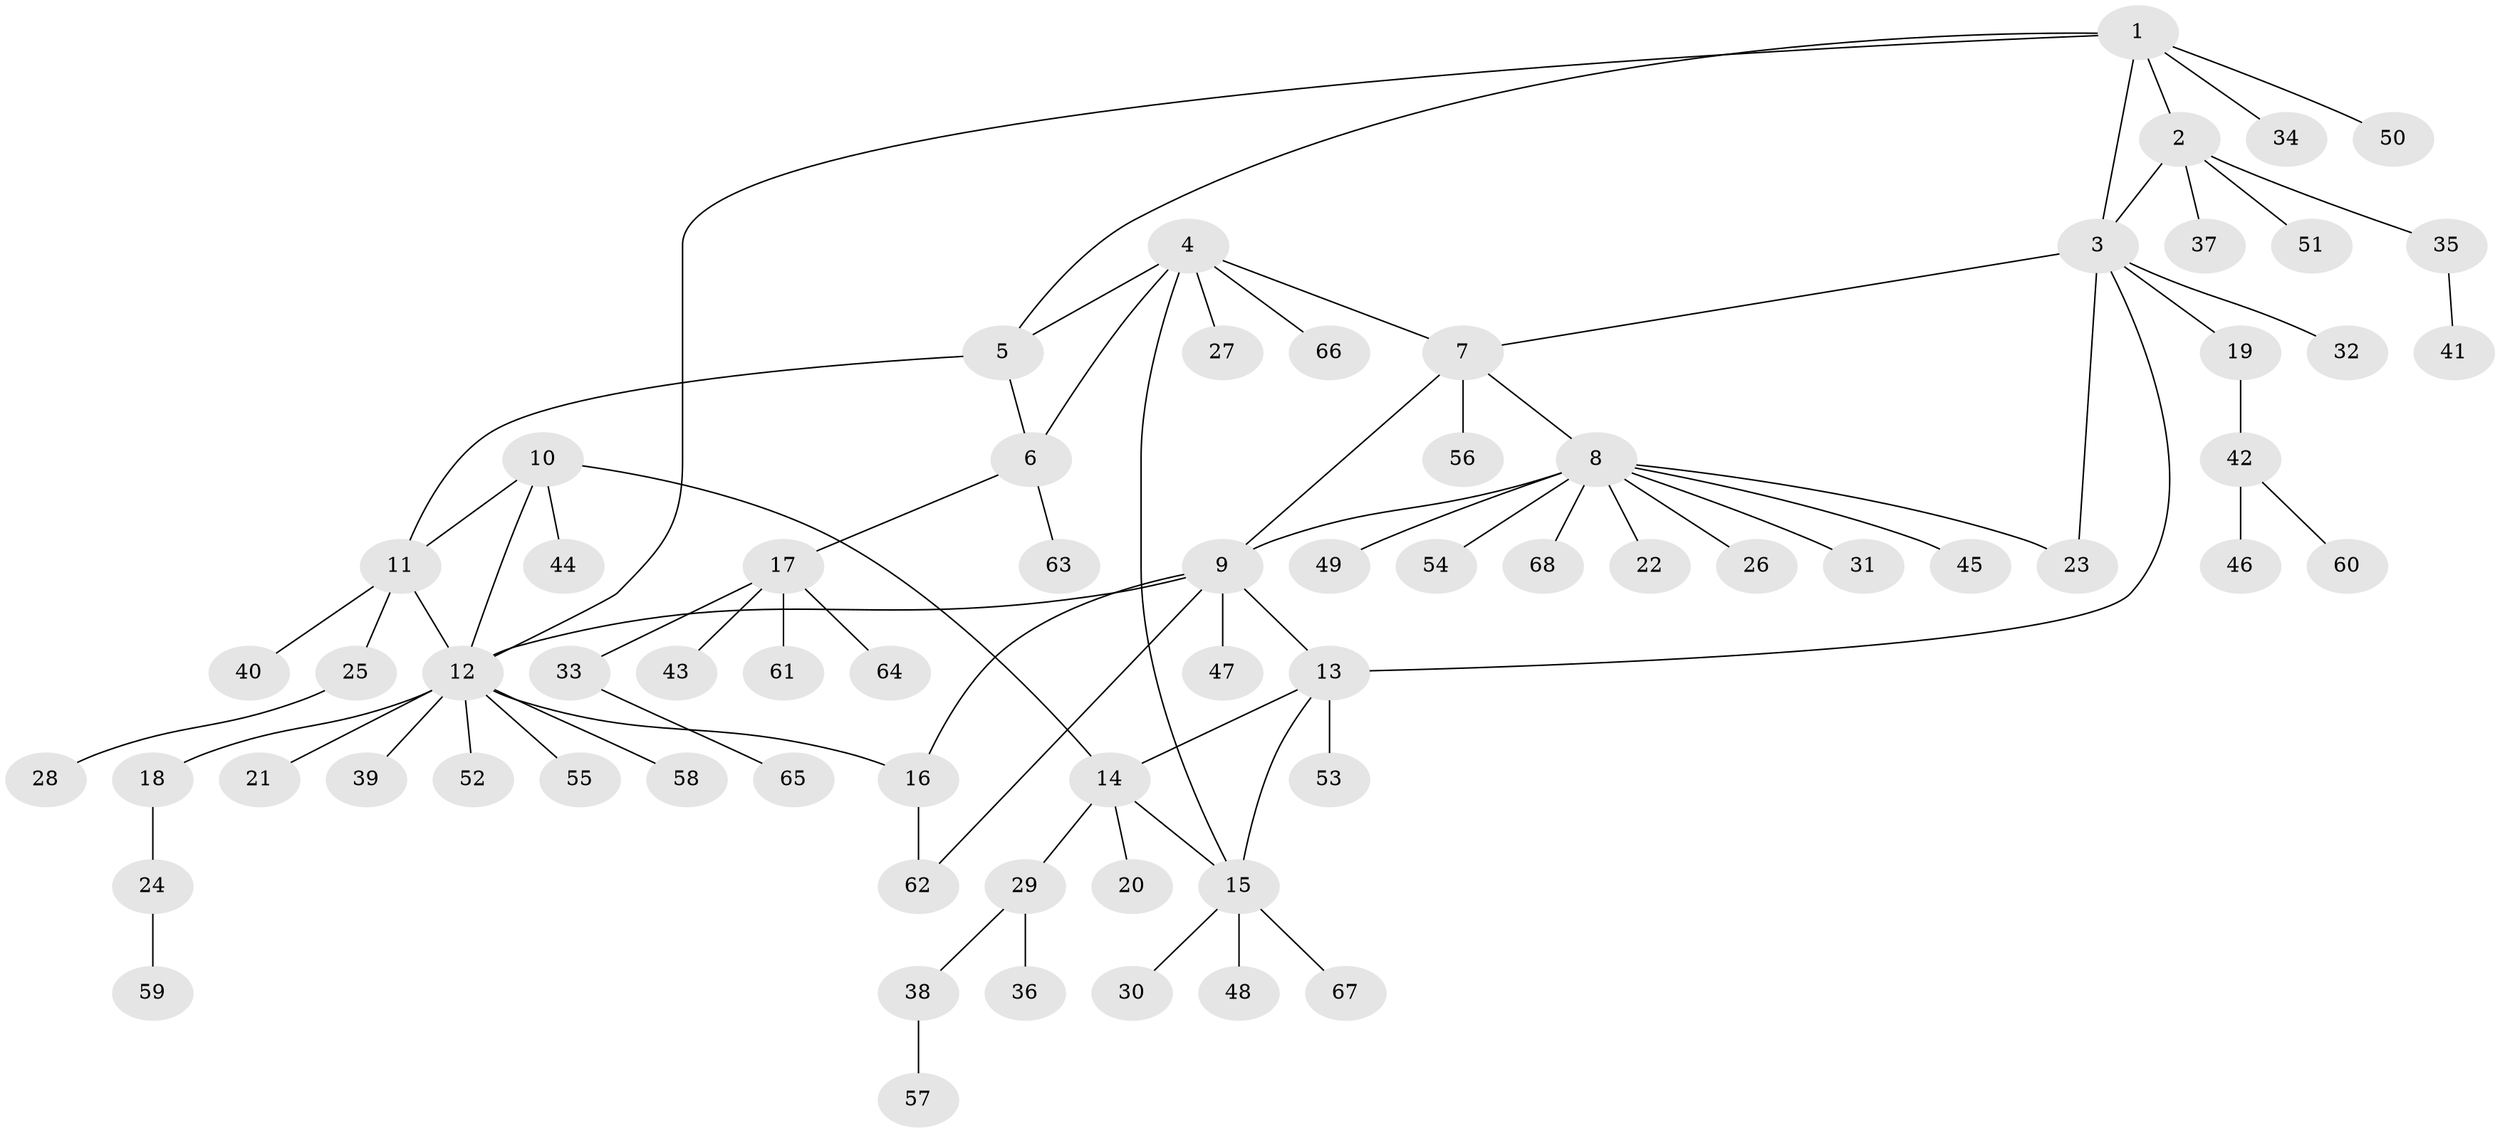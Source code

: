 // Generated by graph-tools (version 1.1) at 2025/54/03/09/25 04:54:32]
// undirected, 68 vertices, 81 edges
graph export_dot {
graph [start="1"]
  node [color=gray90,style=filled];
  1;
  2;
  3;
  4;
  5;
  6;
  7;
  8;
  9;
  10;
  11;
  12;
  13;
  14;
  15;
  16;
  17;
  18;
  19;
  20;
  21;
  22;
  23;
  24;
  25;
  26;
  27;
  28;
  29;
  30;
  31;
  32;
  33;
  34;
  35;
  36;
  37;
  38;
  39;
  40;
  41;
  42;
  43;
  44;
  45;
  46;
  47;
  48;
  49;
  50;
  51;
  52;
  53;
  54;
  55;
  56;
  57;
  58;
  59;
  60;
  61;
  62;
  63;
  64;
  65;
  66;
  67;
  68;
  1 -- 2;
  1 -- 3;
  1 -- 5;
  1 -- 12;
  1 -- 34;
  1 -- 50;
  2 -- 3;
  2 -- 35;
  2 -- 37;
  2 -- 51;
  3 -- 7;
  3 -- 13;
  3 -- 19;
  3 -- 23;
  3 -- 32;
  4 -- 5;
  4 -- 6;
  4 -- 7;
  4 -- 15;
  4 -- 27;
  4 -- 66;
  5 -- 6;
  5 -- 11;
  6 -- 17;
  6 -- 63;
  7 -- 8;
  7 -- 9;
  7 -- 56;
  8 -- 9;
  8 -- 22;
  8 -- 23;
  8 -- 26;
  8 -- 31;
  8 -- 45;
  8 -- 49;
  8 -- 54;
  8 -- 68;
  9 -- 12;
  9 -- 13;
  9 -- 16;
  9 -- 47;
  9 -- 62;
  10 -- 11;
  10 -- 12;
  10 -- 14;
  10 -- 44;
  11 -- 12;
  11 -- 25;
  11 -- 40;
  12 -- 16;
  12 -- 18;
  12 -- 21;
  12 -- 39;
  12 -- 52;
  12 -- 55;
  12 -- 58;
  13 -- 14;
  13 -- 15;
  13 -- 53;
  14 -- 15;
  14 -- 20;
  14 -- 29;
  15 -- 30;
  15 -- 48;
  15 -- 67;
  16 -- 62;
  17 -- 33;
  17 -- 43;
  17 -- 61;
  17 -- 64;
  18 -- 24;
  19 -- 42;
  24 -- 59;
  25 -- 28;
  29 -- 36;
  29 -- 38;
  33 -- 65;
  35 -- 41;
  38 -- 57;
  42 -- 46;
  42 -- 60;
}
